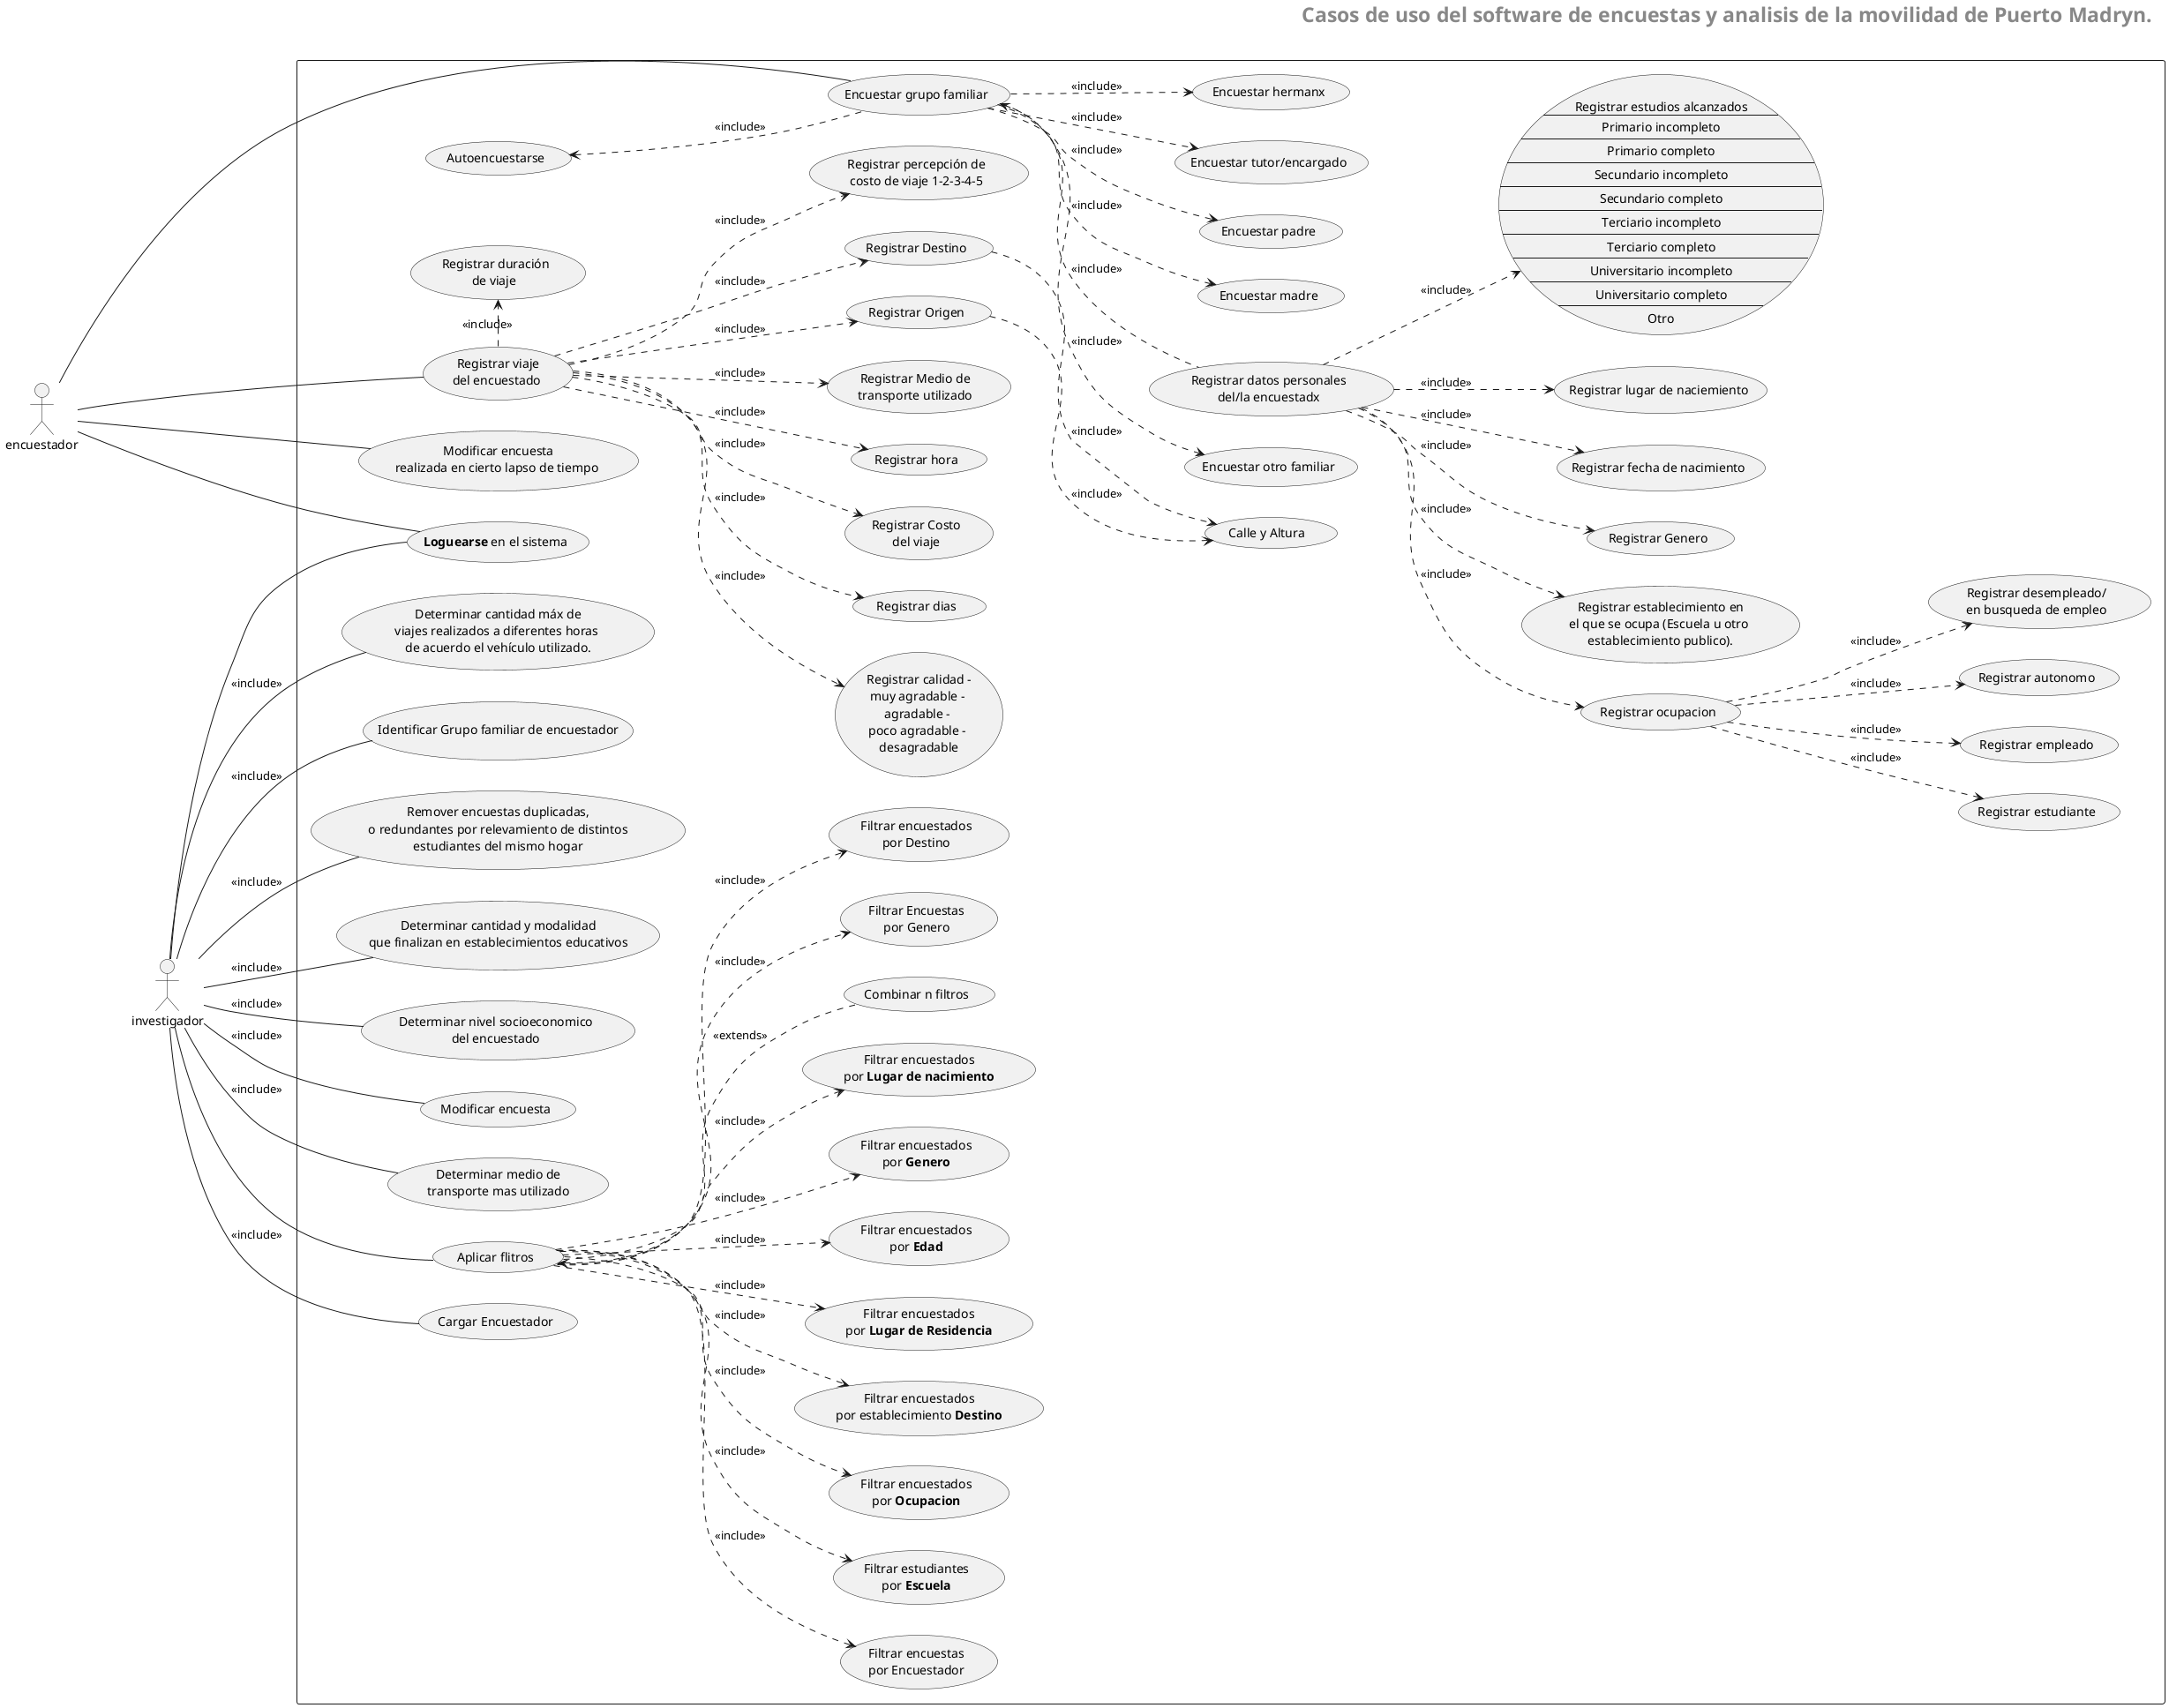 @startuml
header <size:23>**Casos de uso del software de encuestas y analisis de la movilidad de Puerto Madryn. **</size>
skinparam packageStyle rect
/'Actores  '/
Actor encuestador
Actor investigador

rectangle {
    left to right direction
    /'Encuestador y grupo familiar'/
    usecase CU0001 as "**Loguearse** en el sistema"
    usecase CU0002 as "Modificar encuesta 
    realizada en cierto lapso de tiempo "
    usecase CU0003 as "Encuestar grupo familiar"
    usecase CU0004 as "Autoencuestarse"
    usecase CU0005 as "Encuestar madre"
    usecase CU0006 as "Encuestar padre"
    usecase CU0007 as "Encuestar tutor/encargado"
    usecase CU0008 as "Encuestar hermanx" 
    usecase CU0009 as "Encuestar otro familiar" 
    usecase CU0010 as "Registrar datos personales 
    del/la encuestadx" 
    usecase CU0011 as "Registrar ocupacion" 
    usecase CU0012 as "Registrar estudiante" 
    usecase CU0013 as "Registrar empleado" 
    usecase CU0014 as "Registrar autonomo" 
    usecase CU0015 as "Registrar desempleado/
    en busqueda de empleo" 
    usecase CU0016 as "Registrar establecimiento en 
    el que se ocupa (Escuela u otro 
    establecimiento publico)."
    usecase CU0017 as "Registrar Genero"
    usecase CU0018 as "Registrar fecha de nacimiento"
    usecase CU0019 as "Registrar lugar de naciemiento"
    usecase CU0020 as "Registrar estudios alcanzados 
    --
    Primario incompleto
    --
    Primario completo
    --
    Secundario incompleto
    --
    Secundario completo
    --
    Terciario incompleto
    --
    Terciario completo
    --
    Universitario incompleto
    --
    Universitario completo
    --
    Otro
    "
    /'Viaje'/
    usecase CU0021 as "Registrar viaje 
    del encuestado "
    usecase CU0022 as "Registrar duración 
    de viaje "
    usecase CU0023 as "Registrar Costo 
    del viaje"
    /' usecase CU0024 as "Registrar Tramo de viaje " '/
    usecase CU0025 as "Registrar hora"
    usecase CU0026 as "Registrar Medio de
    transporte utilizado"
    usecase CU0027 as "Registrar Origen"
    usecase CU0028 as "Calle y Altura "
    usecase CU0029 as "Registrar Destino"
    usecase CU0030 as "Registrar percepción de 
    costo de viaje 1-2-3-4-5"
    usecase CU0031 as "Registrar calidad - 
    muy agradable - 
    agradable - 
    poco agradable - 
    desagradable"
    usecase CU0032 as "Registrar dias"
    /' Investigador '/
    usecase CU0033 as "Cargar Encuestador"
    usecase CU0034 as "Determinar cantidad máx de 
    viajes realizados a diferentes horas 
    de acuerdo el vehículo utilizado."
    usecase CU0035 as "Filtrar Encuestas 
    por Genero"
    usecase CU0036 as "Filtrar encuestados 
    por Destino"
    usecase CU0037 as "Filtrar encuestas 
    por Encuestador"
    usecase CU0038 as "Filtrar estudiantes 
    por **Escuela**"
    usecase CU0039 as "Filtrar encuestados 
    por **Ocupacion**"
    usecase CU0040 as "Filtrar encuestados 
    por establecimiento **Destino**"
    usecase CU0041 as "Filtrar encuestados 
    por **Lugar de Residencia**"
    usecase CU0042 as "Filtrar encuestados 
    por **Edad**"
    usecase CU0043 as "Filtrar encuestados 
    por **Genero**"
    usecase CU0044 as "Filtrar encuestados 
    por **Lugar de nacimiento**"
    usecase CU0045 as "Combinar n filtros"
    /' usecase CU0046 as "Determinar cagnt. máx de viajes realizados en diferentes franjas horarias de acuerdo al vehículo utilizado" '/
    usecase CU0047 as "Identificar Grupo familiar de encuestador"
    usecase CU0048 as "Remover encuestas duplicadas, 
    o redundantes por relevamiento de distintos
    estudiantes del mismo hogar"
    usecase CU0049 as "Determinar cantidad y modalidad 
    que finalizan en establecimientos educativos"
    usecase CU0050 as "Determinar nivel socioeconomico 
    del encuestado"
    usecase CU0051 as "Modificar encuesta"
    usecase CU0052 as "Determinar medio de 
    transporte mas utilizado"
    /' usecase CU0053 as "Determinar el nivel socioeconomico" '/
    usecase CU0054 as "Aplicar flitros"

/'Relaciones  '/
    /'Encuestar'/
    together {
        CU0010 ..>  CU0011    :<<include>> 
        CU0010 ..>  CU0016   :<<include>>
        CU0010 ..>  CU0017   :<<include>>
        CU0010 ..>  CU0018   :<<include>>
        CU0010 ..>  CU0019   :<<include>>
        CU0010 ..>  CU0020   :<<include>>
    }                        
    /'ocupacion'/           
    together {
        CU0011 ..> CU0012  :<<include>>
        CU0011 ..> CU0013  :<<include>>
        CU0011 ..> CU0014  :<<include>>
        CU0011 ..> CU0015  :<<include>>
    }
    /'Viaje  '/
    together {
        CU0021 .>  CU0022    :<<include>>
        CU0021 ..>  CU0023   :<<include>>
        /' CU0021  .>  CU0024:<<include>> '/
        CU0021 ..>  CU0025   :<<include>>
        CU0021  ..>  CU0026  :<<include>>
        CU0021  ..>  CU0027  :<<include>>
        CU0021  ..>  CU0029  :<<include>>
        CU0021  ..>  CU0030  :<<include>>
        CU0021  ..>  CU0031  :<<include>>
        CU0021  ..>  CU0032  :<<include>>
        CU0027  ..>  CU0028  :<<include>>
        CU0029  ..>  CU0028  :<<include>>
    }
    together {
    CU0004  <.. CU0003  :<<include>>
        CU0003 ..>  CU0005  :<<include>>
        CU0003 ..>  CU0006  :<<include>>
        CU0003 ..>  CU0007  :<<include>>
        CU0003 ..>  CU0008  :<<include>>
        CU0003 ..>  CU0009  :<<include>>
        CU0003 <..  CU0010   :<<include>>
    }
    together {
        /'Investigador'/
      CU0054 ..> CU0035    :<<include>>
      CU0054 ..> CU0036    :<<include>>
      CU0054 ..> CU0037    :<<include>>
      CU0054 ..> CU0038    :<<include>>
      CU0054 ..> CU0039    :<<include>>
      CU0054 ..> CU0040    :<<include>>
      CU0054 ..> CU0041    :<<include>>
      CU0054 ..> CU0042    :<<include>>
      CU0054 ..> CU0043    :<<include>> 
      CU0054 ..> CU0044    :<<include>> 
      CU0054 <.. CU0045    :<<extends>>
    }
}                       
/'loguearse'/
encuestador --- CU0001 
CU0001 ----- investigador 
CU0054 ----- investigador 
/'Mod encuesta'/
encuestador --- CU0002
encuestador --- CU0003 
encuestador --- CU0021
investigador -- CU0033    :<<include>>
investigador -- CU0034    :<<include>>
investigador -- CU0047    :<<include>>  
investigador -- CU0048    :<<include>>  
investigador -- CU0049    :<<include>>  
investigador -- CU0050    :<<include>>  
investigador -- CU0051    :<<include>>  
investigador -- CU0052    :<<include>>  

@enduml
